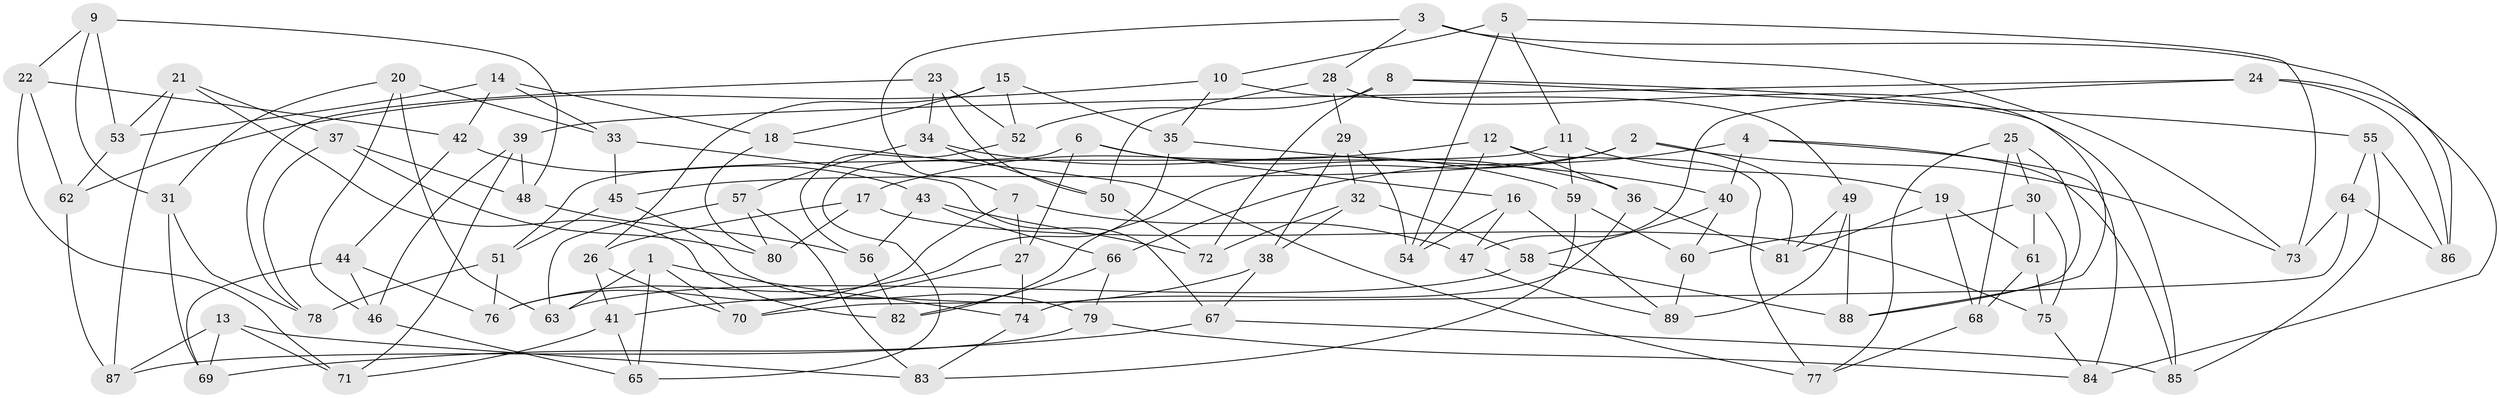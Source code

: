 // coarse degree distribution, {7: 0.17857142857142858, 8: 0.14285714285714285, 10: 0.03571428571428571, 5: 0.10714285714285714, 4: 0.17857142857142858, 9: 0.14285714285714285, 6: 0.14285714285714285, 3: 0.07142857142857142}
// Generated by graph-tools (version 1.1) at 2025/53/03/04/25 22:53:34]
// undirected, 89 vertices, 178 edges
graph export_dot {
  node [color=gray90,style=filled];
  1;
  2;
  3;
  4;
  5;
  6;
  7;
  8;
  9;
  10;
  11;
  12;
  13;
  14;
  15;
  16;
  17;
  18;
  19;
  20;
  21;
  22;
  23;
  24;
  25;
  26;
  27;
  28;
  29;
  30;
  31;
  32;
  33;
  34;
  35;
  36;
  37;
  38;
  39;
  40;
  41;
  42;
  43;
  44;
  45;
  46;
  47;
  48;
  49;
  50;
  51;
  52;
  53;
  54;
  55;
  56;
  57;
  58;
  59;
  60;
  61;
  62;
  63;
  64;
  65;
  66;
  67;
  68;
  69;
  70;
  71;
  72;
  73;
  74;
  75;
  76;
  77;
  78;
  79;
  80;
  81;
  82;
  83;
  84;
  85;
  86;
  87;
  88;
  89;
  1 -- 70;
  1 -- 63;
  1 -- 65;
  1 -- 74;
  2 -- 81;
  2 -- 82;
  2 -- 45;
  2 -- 73;
  3 -- 73;
  3 -- 7;
  3 -- 28;
  3 -- 86;
  4 -- 40;
  4 -- 84;
  4 -- 85;
  4 -- 66;
  5 -- 73;
  5 -- 54;
  5 -- 10;
  5 -- 11;
  6 -- 36;
  6 -- 27;
  6 -- 16;
  6 -- 65;
  7 -- 27;
  7 -- 47;
  7 -- 76;
  8 -- 52;
  8 -- 88;
  8 -- 72;
  8 -- 55;
  9 -- 31;
  9 -- 22;
  9 -- 53;
  9 -- 48;
  10 -- 49;
  10 -- 62;
  10 -- 35;
  11 -- 51;
  11 -- 19;
  11 -- 59;
  12 -- 77;
  12 -- 17;
  12 -- 36;
  12 -- 54;
  13 -- 83;
  13 -- 69;
  13 -- 71;
  13 -- 87;
  14 -- 18;
  14 -- 42;
  14 -- 33;
  14 -- 53;
  15 -- 18;
  15 -- 35;
  15 -- 52;
  15 -- 26;
  16 -- 54;
  16 -- 47;
  16 -- 89;
  17 -- 80;
  17 -- 26;
  17 -- 75;
  18 -- 77;
  18 -- 80;
  19 -- 81;
  19 -- 61;
  19 -- 68;
  20 -- 63;
  20 -- 33;
  20 -- 31;
  20 -- 46;
  21 -- 87;
  21 -- 53;
  21 -- 82;
  21 -- 37;
  22 -- 71;
  22 -- 62;
  22 -- 42;
  23 -- 78;
  23 -- 52;
  23 -- 34;
  23 -- 50;
  24 -- 86;
  24 -- 39;
  24 -- 47;
  24 -- 84;
  25 -- 88;
  25 -- 68;
  25 -- 77;
  25 -- 30;
  26 -- 70;
  26 -- 41;
  27 -- 70;
  27 -- 74;
  28 -- 85;
  28 -- 29;
  28 -- 50;
  29 -- 38;
  29 -- 32;
  29 -- 54;
  30 -- 60;
  30 -- 61;
  30 -- 75;
  31 -- 69;
  31 -- 78;
  32 -- 72;
  32 -- 38;
  32 -- 58;
  33 -- 45;
  33 -- 67;
  34 -- 59;
  34 -- 50;
  34 -- 57;
  35 -- 76;
  35 -- 40;
  36 -- 81;
  36 -- 74;
  37 -- 80;
  37 -- 78;
  37 -- 48;
  38 -- 67;
  38 -- 41;
  39 -- 46;
  39 -- 48;
  39 -- 71;
  40 -- 58;
  40 -- 60;
  41 -- 71;
  41 -- 65;
  42 -- 43;
  42 -- 44;
  43 -- 72;
  43 -- 66;
  43 -- 56;
  44 -- 46;
  44 -- 69;
  44 -- 76;
  45 -- 79;
  45 -- 51;
  46 -- 65;
  47 -- 89;
  48 -- 56;
  49 -- 88;
  49 -- 81;
  49 -- 89;
  50 -- 72;
  51 -- 76;
  51 -- 78;
  52 -- 56;
  53 -- 62;
  55 -- 86;
  55 -- 64;
  55 -- 85;
  56 -- 82;
  57 -- 63;
  57 -- 80;
  57 -- 83;
  58 -- 63;
  58 -- 88;
  59 -- 60;
  59 -- 83;
  60 -- 89;
  61 -- 68;
  61 -- 75;
  62 -- 87;
  64 -- 73;
  64 -- 86;
  64 -- 70;
  66 -- 79;
  66 -- 82;
  67 -- 69;
  67 -- 85;
  68 -- 77;
  74 -- 83;
  75 -- 84;
  79 -- 84;
  79 -- 87;
}
